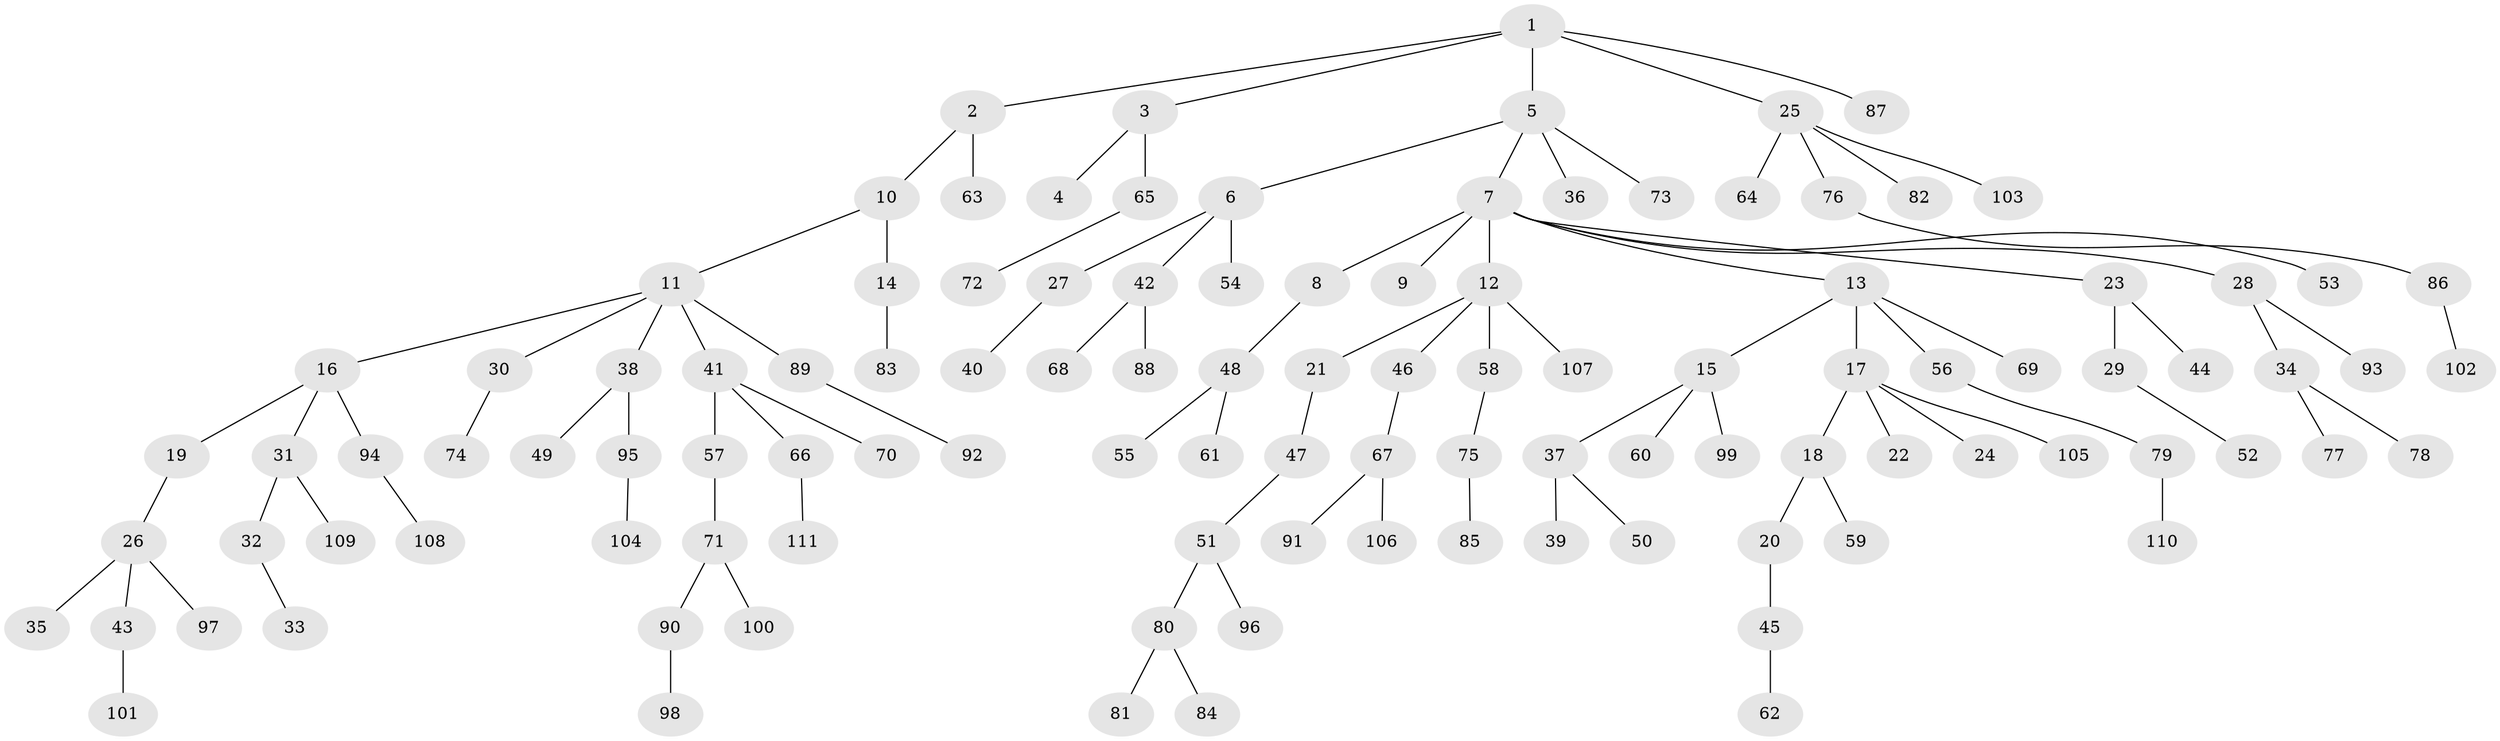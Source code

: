 // coarse degree distribution, {4: 0.09090909090909091, 3: 0.07792207792207792, 1: 0.5064935064935064, 11: 0.012987012987012988, 2: 0.2857142857142857, 7: 0.012987012987012988, 5: 0.012987012987012988}
// Generated by graph-tools (version 1.1) at 2025/42/03/06/25 10:42:02]
// undirected, 111 vertices, 110 edges
graph export_dot {
graph [start="1"]
  node [color=gray90,style=filled];
  1;
  2;
  3;
  4;
  5;
  6;
  7;
  8;
  9;
  10;
  11;
  12;
  13;
  14;
  15;
  16;
  17;
  18;
  19;
  20;
  21;
  22;
  23;
  24;
  25;
  26;
  27;
  28;
  29;
  30;
  31;
  32;
  33;
  34;
  35;
  36;
  37;
  38;
  39;
  40;
  41;
  42;
  43;
  44;
  45;
  46;
  47;
  48;
  49;
  50;
  51;
  52;
  53;
  54;
  55;
  56;
  57;
  58;
  59;
  60;
  61;
  62;
  63;
  64;
  65;
  66;
  67;
  68;
  69;
  70;
  71;
  72;
  73;
  74;
  75;
  76;
  77;
  78;
  79;
  80;
  81;
  82;
  83;
  84;
  85;
  86;
  87;
  88;
  89;
  90;
  91;
  92;
  93;
  94;
  95;
  96;
  97;
  98;
  99;
  100;
  101;
  102;
  103;
  104;
  105;
  106;
  107;
  108;
  109;
  110;
  111;
  1 -- 2;
  1 -- 3;
  1 -- 5;
  1 -- 25;
  1 -- 87;
  2 -- 10;
  2 -- 63;
  3 -- 4;
  3 -- 65;
  5 -- 6;
  5 -- 7;
  5 -- 36;
  5 -- 73;
  6 -- 27;
  6 -- 42;
  6 -- 54;
  7 -- 8;
  7 -- 9;
  7 -- 12;
  7 -- 13;
  7 -- 23;
  7 -- 28;
  7 -- 53;
  8 -- 48;
  10 -- 11;
  10 -- 14;
  11 -- 16;
  11 -- 30;
  11 -- 38;
  11 -- 41;
  11 -- 89;
  12 -- 21;
  12 -- 46;
  12 -- 58;
  12 -- 107;
  13 -- 15;
  13 -- 17;
  13 -- 56;
  13 -- 69;
  14 -- 83;
  15 -- 37;
  15 -- 60;
  15 -- 99;
  16 -- 19;
  16 -- 31;
  16 -- 94;
  17 -- 18;
  17 -- 22;
  17 -- 24;
  17 -- 105;
  18 -- 20;
  18 -- 59;
  19 -- 26;
  20 -- 45;
  21 -- 47;
  23 -- 29;
  23 -- 44;
  25 -- 64;
  25 -- 76;
  25 -- 82;
  25 -- 103;
  26 -- 35;
  26 -- 43;
  26 -- 97;
  27 -- 40;
  28 -- 34;
  28 -- 93;
  29 -- 52;
  30 -- 74;
  31 -- 32;
  31 -- 109;
  32 -- 33;
  34 -- 77;
  34 -- 78;
  37 -- 39;
  37 -- 50;
  38 -- 49;
  38 -- 95;
  41 -- 57;
  41 -- 66;
  41 -- 70;
  42 -- 68;
  42 -- 88;
  43 -- 101;
  45 -- 62;
  46 -- 67;
  47 -- 51;
  48 -- 55;
  48 -- 61;
  51 -- 80;
  51 -- 96;
  56 -- 79;
  57 -- 71;
  58 -- 75;
  65 -- 72;
  66 -- 111;
  67 -- 91;
  67 -- 106;
  71 -- 90;
  71 -- 100;
  75 -- 85;
  76 -- 86;
  79 -- 110;
  80 -- 81;
  80 -- 84;
  86 -- 102;
  89 -- 92;
  90 -- 98;
  94 -- 108;
  95 -- 104;
}

